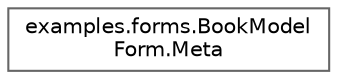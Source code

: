 digraph "Graphical Class Hierarchy"
{
 // LATEX_PDF_SIZE
  bgcolor="transparent";
  edge [fontname=Helvetica,fontsize=10,labelfontname=Helvetica,labelfontsize=10];
  node [fontname=Helvetica,fontsize=10,shape=box,height=0.2,width=0.4];
  rankdir="LR";
  Node0 [id="Node000000",label="examples.forms.BookModel\lForm.Meta",height=0.2,width=0.4,color="grey40", fillcolor="white", style="filled",URL="$classexamples_1_1forms_1_1_book_model_form_1_1_meta.html",tooltip=" "];
}
